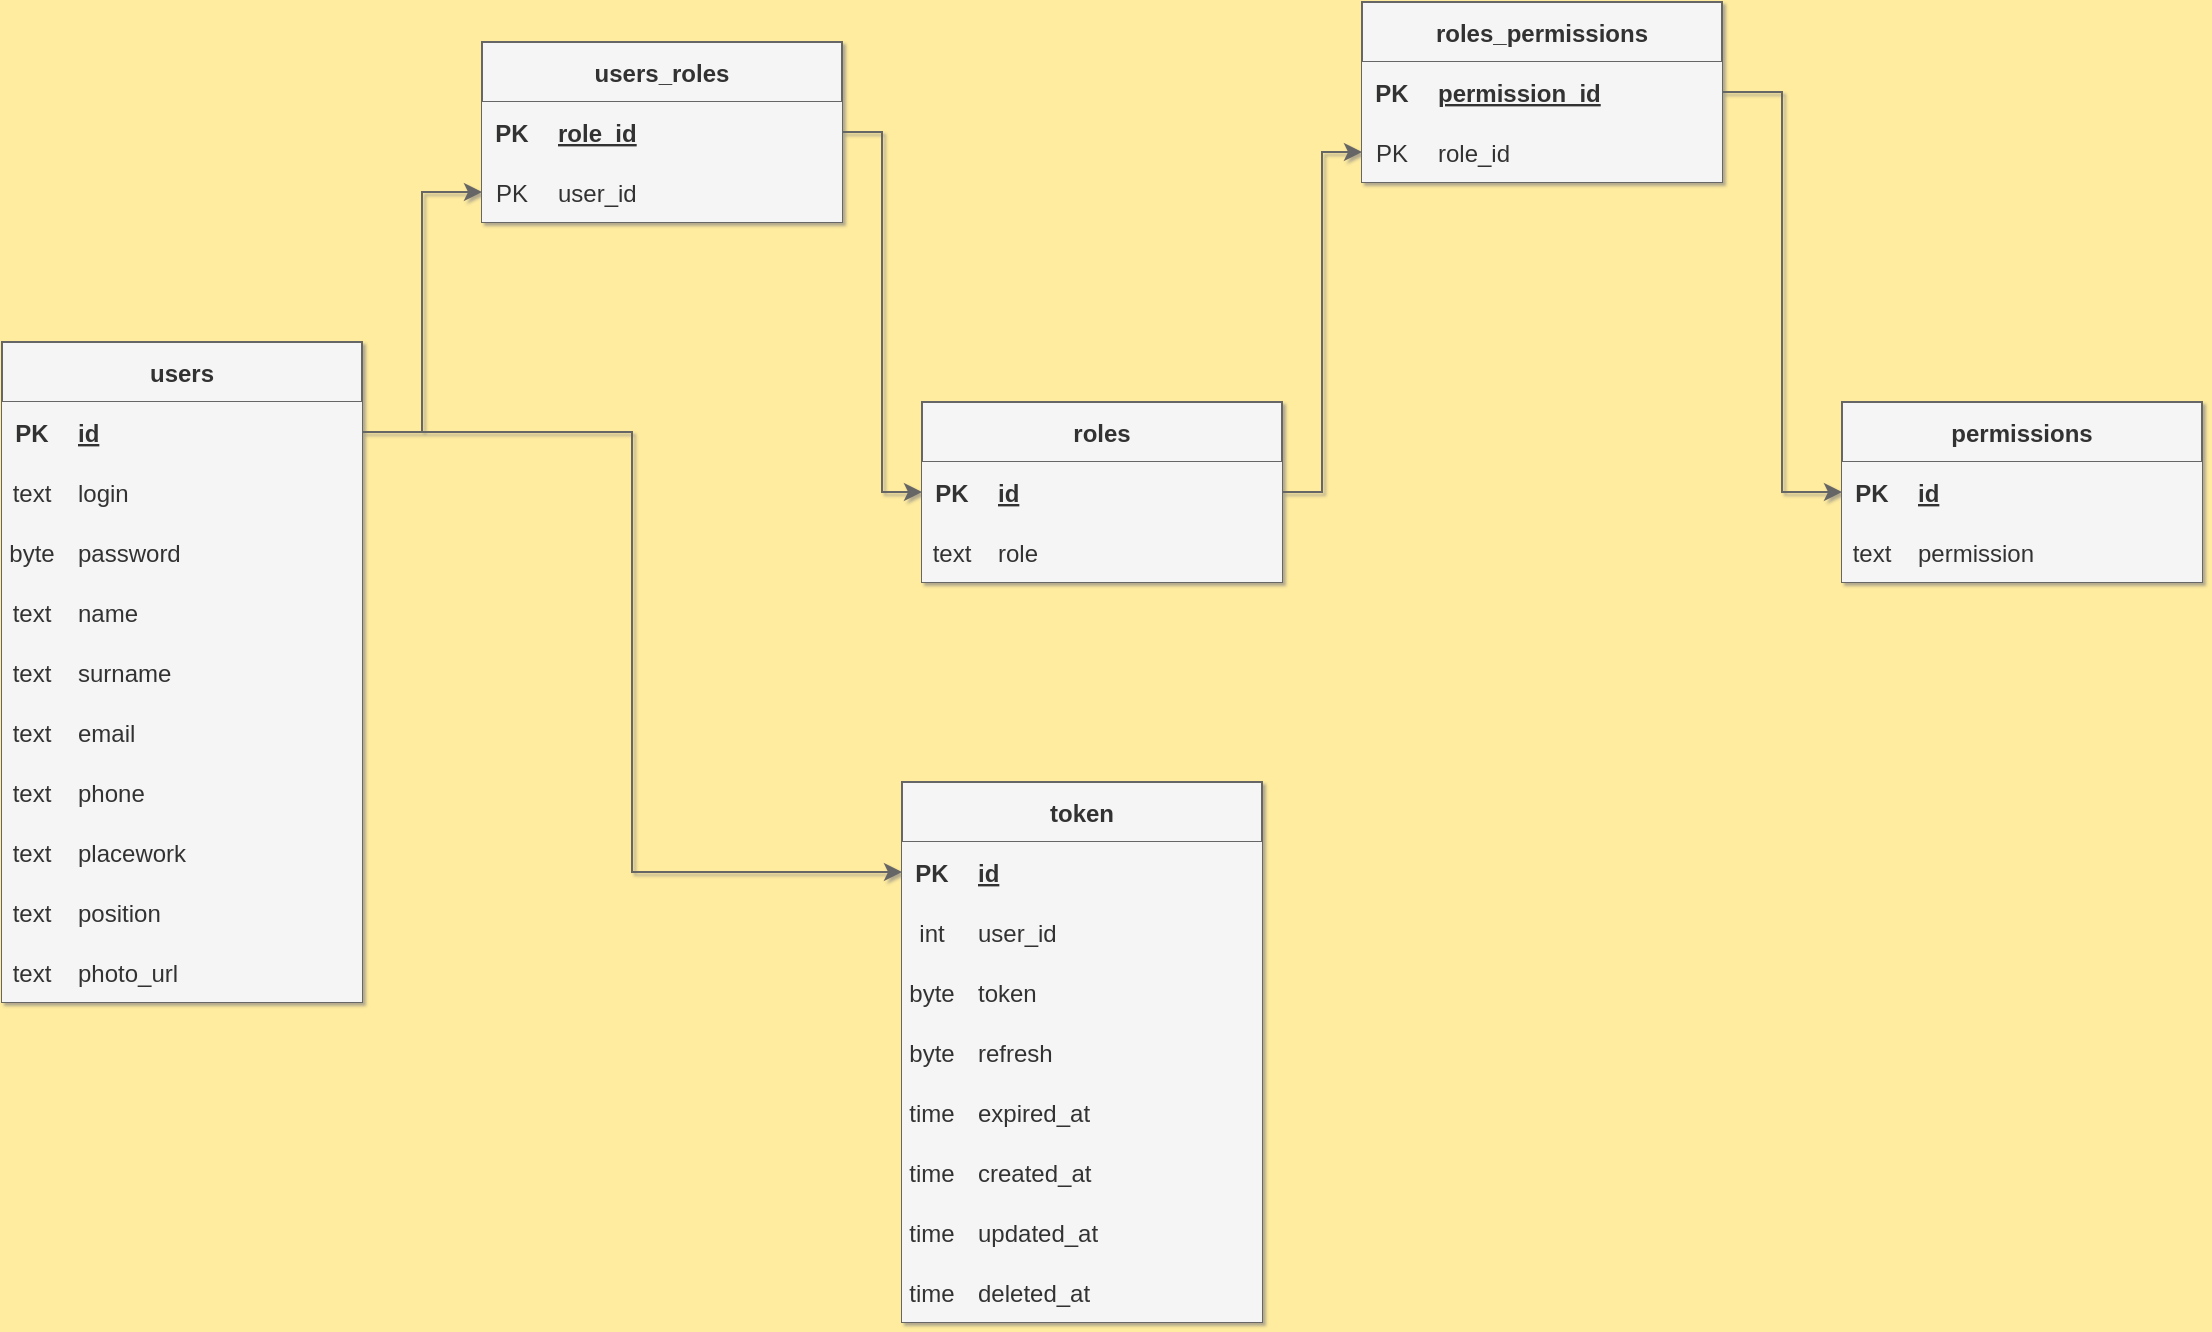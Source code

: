 <mxfile>
    <diagram name="Страница — 1" id="22X7eGrpJwzs_MwstsDW">
        <mxGraphModel dx="711" dy="411" grid="1" gridSize="9" guides="1" tooltips="1" connect="1" arrows="1" fold="1" page="1" pageScale="1" pageWidth="827" pageHeight="1169" background="#FFEC9E" math="0" shadow="1">
            <root>
                <mxCell id="0"/>
                <mxCell id="1" parent="0"/>
                <mxCell id="HGswQ4e0DB3E2tQhXcCx-1" value="users" style="shape=table;startSize=30;container=1;collapsible=1;childLayout=tableLayout;fixedRows=1;rowLines=1;fontStyle=1;align=center;resizeLast=1;swimlaneFillColor=default;strokeWidth=1;perimeterSpacing=1;rounded=0;shadow=0;labelBackgroundColor=none;labelBorderColor=none;fillColor=#f5f5f5;strokeColor=#666666;fontColor=#333333;" parent="1" vertex="1">
                    <mxGeometry x="30" y="220" width="180" height="330" as="geometry"/>
                </mxCell>
                <mxCell id="HGswQ4e0DB3E2tQhXcCx-2" value="" style="shape=tableRow;horizontal=0;startSize=0;swimlaneHead=0;swimlaneBody=0;collapsible=0;dropTarget=0;points=[[0,0.5],[1,0.5]];portConstraint=eastwest;top=0;left=0;right=0;bottom=1;labelBackgroundColor=none;labelBorderColor=none;fillColor=#f5f5f5;strokeColor=#666666;fontColor=#333333;" parent="HGswQ4e0DB3E2tQhXcCx-1" vertex="1">
                    <mxGeometry y="30" width="180" height="30" as="geometry"/>
                </mxCell>
                <mxCell id="HGswQ4e0DB3E2tQhXcCx-3" value="PK" style="shape=partialRectangle;connectable=0;top=0;left=0;bottom=0;right=0;fontStyle=1;overflow=hidden;labelBackgroundColor=none;labelBorderColor=none;fillColor=#f5f5f5;strokeColor=#666666;fontColor=#333333;" parent="HGswQ4e0DB3E2tQhXcCx-2" vertex="1">
                    <mxGeometry width="30" height="30" as="geometry">
                        <mxRectangle width="30" height="30" as="alternateBounds"/>
                    </mxGeometry>
                </mxCell>
                <mxCell id="HGswQ4e0DB3E2tQhXcCx-4" value="id" style="shape=partialRectangle;connectable=0;top=0;left=0;bottom=0;right=0;align=left;spacingLeft=6;fontStyle=5;overflow=hidden;labelBackgroundColor=none;labelBorderColor=none;fillColor=#f5f5f5;strokeColor=#666666;fontColor=#333333;" parent="HGswQ4e0DB3E2tQhXcCx-2" vertex="1">
                    <mxGeometry x="30" width="150" height="30" as="geometry">
                        <mxRectangle width="150" height="30" as="alternateBounds"/>
                    </mxGeometry>
                </mxCell>
                <mxCell id="HGswQ4e0DB3E2tQhXcCx-5" value="" style="shape=tableRow;horizontal=0;startSize=0;swimlaneHead=0;swimlaneBody=0;collapsible=0;dropTarget=0;points=[[0,0.5],[1,0.5]];portConstraint=eastwest;top=0;left=0;right=0;bottom=0;labelBackgroundColor=none;labelBorderColor=none;fillColor=#f5f5f5;strokeColor=#666666;fontColor=#333333;" parent="HGswQ4e0DB3E2tQhXcCx-1" vertex="1">
                    <mxGeometry y="60" width="180" height="30" as="geometry"/>
                </mxCell>
                <mxCell id="HGswQ4e0DB3E2tQhXcCx-6" value="text" style="shape=partialRectangle;connectable=0;top=0;left=0;bottom=0;right=0;editable=1;overflow=hidden;labelBackgroundColor=none;labelBorderColor=none;fillColor=#f5f5f5;strokeColor=#666666;fontColor=#333333;" parent="HGswQ4e0DB3E2tQhXcCx-5" vertex="1">
                    <mxGeometry width="30" height="30" as="geometry">
                        <mxRectangle width="30" height="30" as="alternateBounds"/>
                    </mxGeometry>
                </mxCell>
                <mxCell id="HGswQ4e0DB3E2tQhXcCx-7" value="login" style="shape=partialRectangle;connectable=0;top=0;left=0;bottom=0;right=0;align=left;spacingLeft=6;overflow=hidden;labelBackgroundColor=none;labelBorderColor=none;fillColor=#f5f5f5;strokeColor=#666666;fontColor=#333333;" parent="HGswQ4e0DB3E2tQhXcCx-5" vertex="1">
                    <mxGeometry x="30" width="150" height="30" as="geometry">
                        <mxRectangle width="150" height="30" as="alternateBounds"/>
                    </mxGeometry>
                </mxCell>
                <mxCell id="HGswQ4e0DB3E2tQhXcCx-8" value="" style="shape=tableRow;horizontal=0;startSize=0;swimlaneHead=0;swimlaneBody=0;collapsible=0;dropTarget=0;points=[[0,0.5],[1,0.5]];portConstraint=eastwest;top=0;left=0;right=0;bottom=0;labelBackgroundColor=none;labelBorderColor=none;fillColor=#f5f5f5;strokeColor=#666666;fontColor=#333333;" parent="HGswQ4e0DB3E2tQhXcCx-1" vertex="1">
                    <mxGeometry y="90" width="180" height="30" as="geometry"/>
                </mxCell>
                <mxCell id="HGswQ4e0DB3E2tQhXcCx-9" value="byte" style="shape=partialRectangle;connectable=0;top=0;left=0;bottom=0;right=0;editable=1;overflow=hidden;labelBackgroundColor=none;labelBorderColor=none;fillColor=#f5f5f5;strokeColor=#666666;fontColor=#333333;" parent="HGswQ4e0DB3E2tQhXcCx-8" vertex="1">
                    <mxGeometry width="30" height="30" as="geometry">
                        <mxRectangle width="30" height="30" as="alternateBounds"/>
                    </mxGeometry>
                </mxCell>
                <mxCell id="HGswQ4e0DB3E2tQhXcCx-10" value="password" style="shape=partialRectangle;connectable=0;top=0;left=0;bottom=0;right=0;align=left;spacingLeft=6;overflow=hidden;labelBackgroundColor=none;labelBorderColor=none;fillColor=#f5f5f5;strokeColor=#666666;fontColor=#333333;" parent="HGswQ4e0DB3E2tQhXcCx-8" vertex="1">
                    <mxGeometry x="30" width="150" height="30" as="geometry">
                        <mxRectangle width="150" height="30" as="alternateBounds"/>
                    </mxGeometry>
                </mxCell>
                <mxCell id="HGswQ4e0DB3E2tQhXcCx-11" value="" style="shape=tableRow;horizontal=0;startSize=0;swimlaneHead=0;swimlaneBody=0;collapsible=0;dropTarget=0;points=[[0,0.5],[1,0.5]];portConstraint=eastwest;top=0;left=0;right=0;bottom=0;labelBackgroundColor=none;labelBorderColor=none;fillColor=#f5f5f5;strokeColor=#666666;fontColor=#333333;" parent="HGswQ4e0DB3E2tQhXcCx-1" vertex="1">
                    <mxGeometry y="120" width="180" height="30" as="geometry"/>
                </mxCell>
                <mxCell id="HGswQ4e0DB3E2tQhXcCx-12" value="text" style="shape=partialRectangle;connectable=0;top=0;left=0;bottom=0;right=0;editable=1;overflow=hidden;labelBackgroundColor=none;labelBorderColor=none;fillColor=#f5f5f5;strokeColor=#666666;fontColor=#333333;" parent="HGswQ4e0DB3E2tQhXcCx-11" vertex="1">
                    <mxGeometry width="30" height="30" as="geometry">
                        <mxRectangle width="30" height="30" as="alternateBounds"/>
                    </mxGeometry>
                </mxCell>
                <mxCell id="HGswQ4e0DB3E2tQhXcCx-13" value="name" style="shape=partialRectangle;connectable=0;top=0;left=0;bottom=0;right=0;align=left;spacingLeft=6;overflow=hidden;labelBackgroundColor=none;labelBorderColor=none;fillColor=#f5f5f5;strokeColor=#666666;fontColor=#333333;" parent="HGswQ4e0DB3E2tQhXcCx-11" vertex="1">
                    <mxGeometry x="30" width="150" height="30" as="geometry">
                        <mxRectangle width="150" height="30" as="alternateBounds"/>
                    </mxGeometry>
                </mxCell>
                <mxCell id="HGswQ4e0DB3E2tQhXcCx-14" value="" style="shape=tableRow;horizontal=0;startSize=0;swimlaneHead=0;swimlaneBody=0;collapsible=0;dropTarget=0;points=[[0,0.5],[1,0.5]];portConstraint=eastwest;top=0;left=0;right=0;bottom=0;labelBackgroundColor=none;labelBorderColor=none;fillColor=#f5f5f5;strokeColor=#666666;fontColor=#333333;" parent="HGswQ4e0DB3E2tQhXcCx-1" vertex="1">
                    <mxGeometry y="150" width="180" height="30" as="geometry"/>
                </mxCell>
                <mxCell id="HGswQ4e0DB3E2tQhXcCx-15" value="text" style="shape=partialRectangle;connectable=0;top=0;left=0;bottom=0;right=0;editable=1;overflow=hidden;labelBackgroundColor=none;labelBorderColor=none;fillColor=#f5f5f5;strokeColor=#666666;fontColor=#333333;" parent="HGswQ4e0DB3E2tQhXcCx-14" vertex="1">
                    <mxGeometry width="30" height="30" as="geometry">
                        <mxRectangle width="30" height="30" as="alternateBounds"/>
                    </mxGeometry>
                </mxCell>
                <mxCell id="HGswQ4e0DB3E2tQhXcCx-16" value="surname" style="shape=partialRectangle;connectable=0;top=0;left=0;bottom=0;right=0;align=left;spacingLeft=6;overflow=hidden;labelBackgroundColor=none;labelBorderColor=none;fillColor=#f5f5f5;strokeColor=#666666;fontColor=#333333;" parent="HGswQ4e0DB3E2tQhXcCx-14" vertex="1">
                    <mxGeometry x="30" width="150" height="30" as="geometry">
                        <mxRectangle width="150" height="30" as="alternateBounds"/>
                    </mxGeometry>
                </mxCell>
                <mxCell id="HGswQ4e0DB3E2tQhXcCx-17" value="" style="shape=tableRow;horizontal=0;startSize=0;swimlaneHead=0;swimlaneBody=0;collapsible=0;dropTarget=0;points=[[0,0.5],[1,0.5]];portConstraint=eastwest;top=0;left=0;right=0;bottom=0;labelBackgroundColor=none;labelBorderColor=none;fillColor=#f5f5f5;strokeColor=#666666;fontColor=#333333;" parent="HGswQ4e0DB3E2tQhXcCx-1" vertex="1">
                    <mxGeometry y="180" width="180" height="30" as="geometry"/>
                </mxCell>
                <mxCell id="HGswQ4e0DB3E2tQhXcCx-18" value="text" style="shape=partialRectangle;connectable=0;top=0;left=0;bottom=0;right=0;editable=1;overflow=hidden;labelBackgroundColor=none;labelBorderColor=none;fillColor=#f5f5f5;strokeColor=#666666;fontColor=#333333;" parent="HGswQ4e0DB3E2tQhXcCx-17" vertex="1">
                    <mxGeometry width="30" height="30" as="geometry">
                        <mxRectangle width="30" height="30" as="alternateBounds"/>
                    </mxGeometry>
                </mxCell>
                <mxCell id="HGswQ4e0DB3E2tQhXcCx-19" value="email" style="shape=partialRectangle;connectable=0;top=0;left=0;bottom=0;right=0;align=left;spacingLeft=6;overflow=hidden;labelBackgroundColor=none;labelBorderColor=none;fillColor=#f5f5f5;strokeColor=#666666;fontColor=#333333;" parent="HGswQ4e0DB3E2tQhXcCx-17" vertex="1">
                    <mxGeometry x="30" width="150" height="30" as="geometry">
                        <mxRectangle width="150" height="30" as="alternateBounds"/>
                    </mxGeometry>
                </mxCell>
                <mxCell id="HGswQ4e0DB3E2tQhXcCx-20" value="" style="shape=tableRow;horizontal=0;startSize=0;swimlaneHead=0;swimlaneBody=0;collapsible=0;dropTarget=0;points=[[0,0.5],[1,0.5]];portConstraint=eastwest;top=0;left=0;right=0;bottom=0;labelBackgroundColor=none;labelBorderColor=none;fillColor=#f5f5f5;strokeColor=#666666;fontColor=#333333;" parent="HGswQ4e0DB3E2tQhXcCx-1" vertex="1">
                    <mxGeometry y="210" width="180" height="30" as="geometry"/>
                </mxCell>
                <mxCell id="HGswQ4e0DB3E2tQhXcCx-21" value="text" style="shape=partialRectangle;connectable=0;top=0;left=0;bottom=0;right=0;editable=1;overflow=hidden;labelBackgroundColor=none;labelBorderColor=none;fillColor=#f5f5f5;strokeColor=#666666;fontColor=#333333;" parent="HGswQ4e0DB3E2tQhXcCx-20" vertex="1">
                    <mxGeometry width="30" height="30" as="geometry">
                        <mxRectangle width="30" height="30" as="alternateBounds"/>
                    </mxGeometry>
                </mxCell>
                <mxCell id="HGswQ4e0DB3E2tQhXcCx-22" value="phone" style="shape=partialRectangle;connectable=0;top=0;left=0;bottom=0;right=0;align=left;spacingLeft=6;overflow=hidden;labelBackgroundColor=none;labelBorderColor=none;fillColor=#f5f5f5;strokeColor=#666666;fontColor=#333333;" parent="HGswQ4e0DB3E2tQhXcCx-20" vertex="1">
                    <mxGeometry x="30" width="150" height="30" as="geometry">
                        <mxRectangle width="150" height="30" as="alternateBounds"/>
                    </mxGeometry>
                </mxCell>
                <mxCell id="HGswQ4e0DB3E2tQhXcCx-23" value="" style="shape=tableRow;horizontal=0;startSize=0;swimlaneHead=0;swimlaneBody=0;collapsible=0;dropTarget=0;points=[[0,0.5],[1,0.5]];portConstraint=eastwest;top=0;left=0;right=0;bottom=0;labelBackgroundColor=none;labelBorderColor=none;fillColor=#f5f5f5;strokeColor=#666666;fontColor=#333333;" parent="HGswQ4e0DB3E2tQhXcCx-1" vertex="1">
                    <mxGeometry y="240" width="180" height="30" as="geometry"/>
                </mxCell>
                <mxCell id="HGswQ4e0DB3E2tQhXcCx-24" value="text" style="shape=partialRectangle;connectable=0;top=0;left=0;bottom=0;right=0;editable=1;overflow=hidden;labelBackgroundColor=none;labelBorderColor=none;fillColor=#f5f5f5;strokeColor=#666666;fontColor=#333333;" parent="HGswQ4e0DB3E2tQhXcCx-23" vertex="1">
                    <mxGeometry width="30" height="30" as="geometry">
                        <mxRectangle width="30" height="30" as="alternateBounds"/>
                    </mxGeometry>
                </mxCell>
                <mxCell id="HGswQ4e0DB3E2tQhXcCx-25" value="placework" style="shape=partialRectangle;connectable=0;top=0;left=0;bottom=0;right=0;align=left;spacingLeft=6;overflow=hidden;labelBackgroundColor=none;labelBorderColor=none;fillColor=#f5f5f5;strokeColor=#666666;fontColor=#333333;" parent="HGswQ4e0DB3E2tQhXcCx-23" vertex="1">
                    <mxGeometry x="30" width="150" height="30" as="geometry">
                        <mxRectangle width="150" height="30" as="alternateBounds"/>
                    </mxGeometry>
                </mxCell>
                <mxCell id="HGswQ4e0DB3E2tQhXcCx-26" value="" style="shape=tableRow;horizontal=0;startSize=0;swimlaneHead=0;swimlaneBody=0;collapsible=0;dropTarget=0;points=[[0,0.5],[1,0.5]];portConstraint=eastwest;top=0;left=0;right=0;bottom=0;labelBackgroundColor=none;labelBorderColor=none;fillColor=#f5f5f5;strokeColor=#666666;fontColor=#333333;" parent="HGswQ4e0DB3E2tQhXcCx-1" vertex="1">
                    <mxGeometry y="270" width="180" height="30" as="geometry"/>
                </mxCell>
                <mxCell id="HGswQ4e0DB3E2tQhXcCx-27" value="text" style="shape=partialRectangle;connectable=0;top=0;left=0;bottom=0;right=0;editable=1;overflow=hidden;labelBackgroundColor=none;labelBorderColor=none;fillColor=#f5f5f5;strokeColor=#666666;fontColor=#333333;" parent="HGswQ4e0DB3E2tQhXcCx-26" vertex="1">
                    <mxGeometry width="30" height="30" as="geometry">
                        <mxRectangle width="30" height="30" as="alternateBounds"/>
                    </mxGeometry>
                </mxCell>
                <mxCell id="HGswQ4e0DB3E2tQhXcCx-28" value="position" style="shape=partialRectangle;connectable=0;top=0;left=0;bottom=0;right=0;align=left;spacingLeft=6;overflow=hidden;labelBackgroundColor=none;labelBorderColor=none;fillColor=#f5f5f5;strokeColor=#666666;fontColor=#333333;" parent="HGswQ4e0DB3E2tQhXcCx-26" vertex="1">
                    <mxGeometry x="30" width="150" height="30" as="geometry">
                        <mxRectangle width="150" height="30" as="alternateBounds"/>
                    </mxGeometry>
                </mxCell>
                <mxCell id="2" value="" style="shape=tableRow;horizontal=0;startSize=0;swimlaneHead=0;swimlaneBody=0;collapsible=0;dropTarget=0;points=[[0,0.5],[1,0.5]];portConstraint=eastwest;top=0;left=0;right=0;bottom=0;labelBackgroundColor=none;labelBorderColor=none;fillColor=#f5f5f5;strokeColor=#666666;fontColor=#333333;" parent="HGswQ4e0DB3E2tQhXcCx-1" vertex="1">
                    <mxGeometry y="300" width="180" height="30" as="geometry"/>
                </mxCell>
                <mxCell id="3" value="text" style="shape=partialRectangle;connectable=0;top=0;left=0;bottom=0;right=0;editable=1;overflow=hidden;labelBackgroundColor=none;labelBorderColor=none;fillColor=#f5f5f5;strokeColor=#666666;fontColor=#333333;" parent="2" vertex="1">
                    <mxGeometry width="30" height="30" as="geometry">
                        <mxRectangle width="30" height="30" as="alternateBounds"/>
                    </mxGeometry>
                </mxCell>
                <mxCell id="4" value="photo_url" style="shape=partialRectangle;connectable=0;top=0;left=0;bottom=0;right=0;align=left;spacingLeft=6;overflow=hidden;labelBackgroundColor=none;labelBorderColor=none;fillColor=#f5f5f5;strokeColor=#666666;fontColor=#333333;" parent="2" vertex="1">
                    <mxGeometry x="30" width="150" height="30" as="geometry">
                        <mxRectangle width="150" height="30" as="alternateBounds"/>
                    </mxGeometry>
                </mxCell>
                <mxCell id="HGswQ4e0DB3E2tQhXcCx-29" value="users_roles" style="shape=table;startSize=30;container=1;collapsible=1;childLayout=tableLayout;fixedRows=1;rowLines=1;fontStyle=1;align=center;resizeLast=1;swimlaneFillColor=default;strokeWidth=1;perimeterSpacing=1;rounded=0;shadow=0;labelBackgroundColor=none;labelBorderColor=none;fillColor=#f5f5f5;strokeColor=#666666;fontColor=#333333;" parent="1" vertex="1">
                    <mxGeometry x="270" y="70" width="180" height="90" as="geometry"/>
                </mxCell>
                <mxCell id="HGswQ4e0DB3E2tQhXcCx-30" value="" style="shape=tableRow;horizontal=0;startSize=0;swimlaneHead=0;swimlaneBody=0;collapsible=0;dropTarget=0;points=[[0,0.5],[1,0.5]];portConstraint=eastwest;top=0;left=0;right=0;bottom=1;labelBackgroundColor=none;labelBorderColor=none;fillColor=#f5f5f5;strokeColor=#666666;fontColor=#333333;" parent="HGswQ4e0DB3E2tQhXcCx-29" vertex="1">
                    <mxGeometry y="30" width="180" height="30" as="geometry"/>
                </mxCell>
                <mxCell id="HGswQ4e0DB3E2tQhXcCx-31" value="PK" style="shape=partialRectangle;connectable=0;top=0;left=0;bottom=0;right=0;fontStyle=1;overflow=hidden;labelBackgroundColor=none;labelBorderColor=none;fillColor=#f5f5f5;strokeColor=#666666;fontColor=#333333;" parent="HGswQ4e0DB3E2tQhXcCx-30" vertex="1">
                    <mxGeometry width="30" height="30" as="geometry">
                        <mxRectangle width="30" height="30" as="alternateBounds"/>
                    </mxGeometry>
                </mxCell>
                <mxCell id="HGswQ4e0DB3E2tQhXcCx-32" value="role_id" style="shape=partialRectangle;connectable=0;top=0;left=0;bottom=0;right=0;align=left;spacingLeft=6;fontStyle=5;overflow=hidden;labelBackgroundColor=none;labelBorderColor=none;fillColor=#f5f5f5;strokeColor=#666666;fontColor=#333333;" parent="HGswQ4e0DB3E2tQhXcCx-30" vertex="1">
                    <mxGeometry x="30" width="150" height="30" as="geometry">
                        <mxRectangle width="150" height="30" as="alternateBounds"/>
                    </mxGeometry>
                </mxCell>
                <mxCell id="HGswQ4e0DB3E2tQhXcCx-33" value="" style="shape=tableRow;horizontal=0;startSize=0;swimlaneHead=0;swimlaneBody=0;collapsible=0;dropTarget=0;points=[[0,0.5],[1,0.5]];portConstraint=eastwest;top=0;left=0;right=0;bottom=0;labelBackgroundColor=none;labelBorderColor=none;fillColor=#f5f5f5;strokeColor=#666666;fontColor=#333333;" parent="HGswQ4e0DB3E2tQhXcCx-29" vertex="1">
                    <mxGeometry y="60" width="180" height="30" as="geometry"/>
                </mxCell>
                <mxCell id="HGswQ4e0DB3E2tQhXcCx-34" value="PK&#9;" style="shape=partialRectangle;connectable=0;top=0;left=0;bottom=0;right=0;editable=1;overflow=hidden;labelBackgroundColor=none;labelBorderColor=none;fillColor=#f5f5f5;strokeColor=#666666;fontColor=#333333;" parent="HGswQ4e0DB3E2tQhXcCx-33" vertex="1">
                    <mxGeometry width="30" height="30" as="geometry">
                        <mxRectangle width="30" height="30" as="alternateBounds"/>
                    </mxGeometry>
                </mxCell>
                <mxCell id="HGswQ4e0DB3E2tQhXcCx-35" value="user_id" style="shape=partialRectangle;connectable=0;top=0;left=0;bottom=0;right=0;align=left;spacingLeft=6;overflow=hidden;labelBackgroundColor=none;labelBorderColor=none;fillColor=#f5f5f5;strokeColor=#666666;fontColor=#333333;" parent="HGswQ4e0DB3E2tQhXcCx-33" vertex="1">
                    <mxGeometry x="30" width="150" height="30" as="geometry">
                        <mxRectangle width="150" height="30" as="alternateBounds"/>
                    </mxGeometry>
                </mxCell>
                <mxCell id="HGswQ4e0DB3E2tQhXcCx-36" value="roles" style="shape=table;startSize=30;container=1;collapsible=1;childLayout=tableLayout;fixedRows=1;rowLines=1;fontStyle=1;align=center;resizeLast=1;swimlaneFillColor=default;strokeWidth=1;perimeterSpacing=1;rounded=0;shadow=0;labelBackgroundColor=none;labelBorderColor=none;fillColor=#f5f5f5;strokeColor=#666666;fontColor=#333333;" parent="1" vertex="1">
                    <mxGeometry x="490" y="250" width="180" height="90" as="geometry"/>
                </mxCell>
                <mxCell id="HGswQ4e0DB3E2tQhXcCx-37" value="" style="shape=tableRow;horizontal=0;startSize=0;swimlaneHead=0;swimlaneBody=0;collapsible=0;dropTarget=0;points=[[0,0.5],[1,0.5]];portConstraint=eastwest;top=0;left=0;right=0;bottom=1;labelBackgroundColor=none;labelBorderColor=none;fillColor=#f5f5f5;strokeColor=#666666;fontColor=#333333;" parent="HGswQ4e0DB3E2tQhXcCx-36" vertex="1">
                    <mxGeometry y="30" width="180" height="30" as="geometry"/>
                </mxCell>
                <mxCell id="HGswQ4e0DB3E2tQhXcCx-38" value="PK" style="shape=partialRectangle;connectable=0;top=0;left=0;bottom=0;right=0;fontStyle=1;overflow=hidden;labelBackgroundColor=none;labelBorderColor=none;fillColor=#f5f5f5;strokeColor=#666666;fontColor=#333333;" parent="HGswQ4e0DB3E2tQhXcCx-37" vertex="1">
                    <mxGeometry width="30" height="30" as="geometry">
                        <mxRectangle width="30" height="30" as="alternateBounds"/>
                    </mxGeometry>
                </mxCell>
                <mxCell id="HGswQ4e0DB3E2tQhXcCx-39" value="id" style="shape=partialRectangle;connectable=0;top=0;left=0;bottom=0;right=0;align=left;spacingLeft=6;fontStyle=5;overflow=hidden;labelBackgroundColor=none;labelBorderColor=none;fillColor=#f5f5f5;strokeColor=#666666;fontColor=#333333;" parent="HGswQ4e0DB3E2tQhXcCx-37" vertex="1">
                    <mxGeometry x="30" width="150" height="30" as="geometry">
                        <mxRectangle width="150" height="30" as="alternateBounds"/>
                    </mxGeometry>
                </mxCell>
                <mxCell id="HGswQ4e0DB3E2tQhXcCx-40" value="" style="shape=tableRow;horizontal=0;startSize=0;swimlaneHead=0;swimlaneBody=0;collapsible=0;dropTarget=0;points=[[0,0.5],[1,0.5]];portConstraint=eastwest;top=0;left=0;right=0;bottom=0;labelBackgroundColor=none;labelBorderColor=none;fillColor=#f5f5f5;strokeColor=#666666;fontColor=#333333;" parent="HGswQ4e0DB3E2tQhXcCx-36" vertex="1">
                    <mxGeometry y="60" width="180" height="30" as="geometry"/>
                </mxCell>
                <mxCell id="HGswQ4e0DB3E2tQhXcCx-41" value="text" style="shape=partialRectangle;connectable=0;top=0;left=0;bottom=0;right=0;editable=1;overflow=hidden;labelBackgroundColor=none;labelBorderColor=none;fillColor=#f5f5f5;strokeColor=#666666;fontColor=#333333;" parent="HGswQ4e0DB3E2tQhXcCx-40" vertex="1">
                    <mxGeometry width="30" height="30" as="geometry">
                        <mxRectangle width="30" height="30" as="alternateBounds"/>
                    </mxGeometry>
                </mxCell>
                <mxCell id="HGswQ4e0DB3E2tQhXcCx-42" value="role" style="shape=partialRectangle;connectable=0;top=0;left=0;bottom=0;right=0;align=left;spacingLeft=6;overflow=hidden;labelBackgroundColor=none;labelBorderColor=none;fillColor=#f5f5f5;strokeColor=#666666;fontColor=#333333;" parent="HGswQ4e0DB3E2tQhXcCx-40" vertex="1">
                    <mxGeometry x="30" width="150" height="30" as="geometry">
                        <mxRectangle width="150" height="30" as="alternateBounds"/>
                    </mxGeometry>
                </mxCell>
                <mxCell id="HGswQ4e0DB3E2tQhXcCx-43" value="roles_permissions" style="shape=table;startSize=30;container=1;collapsible=1;childLayout=tableLayout;fixedRows=1;rowLines=1;fontStyle=1;align=center;resizeLast=1;swimlaneFillColor=default;strokeWidth=1;perimeterSpacing=1;rounded=0;shadow=0;labelBackgroundColor=none;labelBorderColor=none;fillColor=#f5f5f5;strokeColor=#666666;fontColor=#333333;" parent="1" vertex="1">
                    <mxGeometry x="710" y="50" width="180" height="90" as="geometry"/>
                </mxCell>
                <mxCell id="HGswQ4e0DB3E2tQhXcCx-44" value="" style="shape=tableRow;horizontal=0;startSize=0;swimlaneHead=0;swimlaneBody=0;collapsible=0;dropTarget=0;points=[[0,0.5],[1,0.5]];portConstraint=eastwest;top=0;left=0;right=0;bottom=1;labelBackgroundColor=none;labelBorderColor=none;fillColor=#f5f5f5;strokeColor=#666666;fontColor=#333333;" parent="HGswQ4e0DB3E2tQhXcCx-43" vertex="1">
                    <mxGeometry y="30" width="180" height="30" as="geometry"/>
                </mxCell>
                <mxCell id="HGswQ4e0DB3E2tQhXcCx-45" value="PK" style="shape=partialRectangle;connectable=0;top=0;left=0;bottom=0;right=0;fontStyle=1;overflow=hidden;labelBackgroundColor=none;labelBorderColor=none;fillColor=#f5f5f5;strokeColor=#666666;fontColor=#333333;" parent="HGswQ4e0DB3E2tQhXcCx-44" vertex="1">
                    <mxGeometry width="30" height="30" as="geometry">
                        <mxRectangle width="30" height="30" as="alternateBounds"/>
                    </mxGeometry>
                </mxCell>
                <mxCell id="HGswQ4e0DB3E2tQhXcCx-46" value="permission_id" style="shape=partialRectangle;connectable=0;top=0;left=0;bottom=0;right=0;align=left;spacingLeft=6;fontStyle=5;overflow=hidden;labelBackgroundColor=none;labelBorderColor=none;fillColor=#f5f5f5;strokeColor=#666666;fontColor=#333333;" parent="HGswQ4e0DB3E2tQhXcCx-44" vertex="1">
                    <mxGeometry x="30" width="150" height="30" as="geometry">
                        <mxRectangle width="150" height="30" as="alternateBounds"/>
                    </mxGeometry>
                </mxCell>
                <mxCell id="HGswQ4e0DB3E2tQhXcCx-47" value="" style="shape=tableRow;horizontal=0;startSize=0;swimlaneHead=0;swimlaneBody=0;collapsible=0;dropTarget=0;points=[[0,0.5],[1,0.5]];portConstraint=eastwest;top=0;left=0;right=0;bottom=0;labelBackgroundColor=none;labelBorderColor=none;fillColor=#f5f5f5;strokeColor=#666666;fontColor=#333333;" parent="HGswQ4e0DB3E2tQhXcCx-43" vertex="1">
                    <mxGeometry y="60" width="180" height="30" as="geometry"/>
                </mxCell>
                <mxCell id="HGswQ4e0DB3E2tQhXcCx-48" value="PK" style="shape=partialRectangle;connectable=0;top=0;left=0;bottom=0;right=0;editable=1;overflow=hidden;labelBackgroundColor=none;labelBorderColor=none;fillColor=#f5f5f5;strokeColor=#666666;fontColor=#333333;" parent="HGswQ4e0DB3E2tQhXcCx-47" vertex="1">
                    <mxGeometry width="30" height="30" as="geometry">
                        <mxRectangle width="30" height="30" as="alternateBounds"/>
                    </mxGeometry>
                </mxCell>
                <mxCell id="HGswQ4e0DB3E2tQhXcCx-49" value="role_id" style="shape=partialRectangle;connectable=0;top=0;left=0;bottom=0;right=0;align=left;spacingLeft=6;overflow=hidden;labelBackgroundColor=none;labelBorderColor=none;fillColor=#f5f5f5;strokeColor=#666666;fontColor=#333333;" parent="HGswQ4e0DB3E2tQhXcCx-47" vertex="1">
                    <mxGeometry x="30" width="150" height="30" as="geometry">
                        <mxRectangle width="150" height="30" as="alternateBounds"/>
                    </mxGeometry>
                </mxCell>
                <mxCell id="HGswQ4e0DB3E2tQhXcCx-50" value="permissions" style="shape=table;startSize=30;container=1;collapsible=1;childLayout=tableLayout;fixedRows=1;rowLines=1;fontStyle=1;align=center;resizeLast=1;swimlaneFillColor=default;strokeWidth=1;perimeterSpacing=1;rounded=0;shadow=0;labelBackgroundColor=none;labelBorderColor=none;fillColor=#f5f5f5;strokeColor=#666666;fontColor=#333333;" parent="1" vertex="1">
                    <mxGeometry x="950" y="250" width="180" height="90" as="geometry"/>
                </mxCell>
                <mxCell id="HGswQ4e0DB3E2tQhXcCx-51" value="" style="shape=tableRow;horizontal=0;startSize=0;swimlaneHead=0;swimlaneBody=0;collapsible=0;dropTarget=0;points=[[0,0.5],[1,0.5]];portConstraint=eastwest;top=0;left=0;right=0;bottom=1;labelBackgroundColor=none;labelBorderColor=none;fillColor=#f5f5f5;strokeColor=#666666;fontColor=#333333;" parent="HGswQ4e0DB3E2tQhXcCx-50" vertex="1">
                    <mxGeometry y="30" width="180" height="30" as="geometry"/>
                </mxCell>
                <mxCell id="HGswQ4e0DB3E2tQhXcCx-52" value="PK" style="shape=partialRectangle;connectable=0;top=0;left=0;bottom=0;right=0;fontStyle=1;overflow=hidden;labelBackgroundColor=none;labelBorderColor=none;fillColor=#f5f5f5;strokeColor=#666666;fontColor=#333333;" parent="HGswQ4e0DB3E2tQhXcCx-51" vertex="1">
                    <mxGeometry width="30" height="30" as="geometry">
                        <mxRectangle width="30" height="30" as="alternateBounds"/>
                    </mxGeometry>
                </mxCell>
                <mxCell id="HGswQ4e0DB3E2tQhXcCx-53" value="id" style="shape=partialRectangle;connectable=0;top=0;left=0;bottom=0;right=0;align=left;spacingLeft=6;fontStyle=5;overflow=hidden;labelBackgroundColor=none;labelBorderColor=none;fillColor=#f5f5f5;strokeColor=#666666;fontColor=#333333;" parent="HGswQ4e0DB3E2tQhXcCx-51" vertex="1">
                    <mxGeometry x="30" width="150" height="30" as="geometry">
                        <mxRectangle width="150" height="30" as="alternateBounds"/>
                    </mxGeometry>
                </mxCell>
                <mxCell id="HGswQ4e0DB3E2tQhXcCx-54" value="" style="shape=tableRow;horizontal=0;startSize=0;swimlaneHead=0;swimlaneBody=0;collapsible=0;dropTarget=0;points=[[0,0.5],[1,0.5]];portConstraint=eastwest;top=0;left=0;right=0;bottom=0;labelBackgroundColor=none;labelBorderColor=none;fillColor=#f5f5f5;strokeColor=#666666;fontColor=#333333;" parent="HGswQ4e0DB3E2tQhXcCx-50" vertex="1">
                    <mxGeometry y="60" width="180" height="30" as="geometry"/>
                </mxCell>
                <mxCell id="HGswQ4e0DB3E2tQhXcCx-55" value="text" style="shape=partialRectangle;connectable=0;top=0;left=0;bottom=0;right=0;editable=1;overflow=hidden;labelBackgroundColor=none;labelBorderColor=none;fillColor=#f5f5f5;strokeColor=#666666;fontColor=#333333;" parent="HGswQ4e0DB3E2tQhXcCx-54" vertex="1">
                    <mxGeometry width="30" height="30" as="geometry">
                        <mxRectangle width="30" height="30" as="alternateBounds"/>
                    </mxGeometry>
                </mxCell>
                <mxCell id="HGswQ4e0DB3E2tQhXcCx-56" value="permission" style="shape=partialRectangle;connectable=0;top=0;left=0;bottom=0;right=0;align=left;spacingLeft=6;overflow=hidden;labelBackgroundColor=none;labelBorderColor=none;fillColor=#f5f5f5;strokeColor=#666666;fontColor=#333333;" parent="HGswQ4e0DB3E2tQhXcCx-54" vertex="1">
                    <mxGeometry x="30" width="150" height="30" as="geometry">
                        <mxRectangle width="150" height="30" as="alternateBounds"/>
                    </mxGeometry>
                </mxCell>
                <mxCell id="HGswQ4e0DB3E2tQhXcCx-57" value="token" style="shape=table;startSize=30;container=1;collapsible=1;childLayout=tableLayout;fixedRows=1;rowLines=1;fontStyle=1;align=center;resizeLast=1;swimlaneFillColor=default;strokeWidth=1;perimeterSpacing=1;rounded=0;shadow=0;labelBackgroundColor=none;labelBorderColor=none;fillColor=#f5f5f5;strokeColor=#666666;fontColor=#333333;" parent="1" vertex="1">
                    <mxGeometry x="480" y="440" width="180" height="270" as="geometry"/>
                </mxCell>
                <mxCell id="HGswQ4e0DB3E2tQhXcCx-58" value="" style="shape=tableRow;horizontal=0;startSize=0;swimlaneHead=0;swimlaneBody=0;collapsible=0;dropTarget=0;points=[[0,0.5],[1,0.5]];portConstraint=eastwest;top=0;left=0;right=0;bottom=1;labelBackgroundColor=none;labelBorderColor=none;fillColor=#f5f5f5;strokeColor=#666666;fontColor=#333333;" parent="HGswQ4e0DB3E2tQhXcCx-57" vertex="1">
                    <mxGeometry y="30" width="180" height="30" as="geometry"/>
                </mxCell>
                <mxCell id="HGswQ4e0DB3E2tQhXcCx-59" value="PK" style="shape=partialRectangle;connectable=0;top=0;left=0;bottom=0;right=0;fontStyle=1;overflow=hidden;labelBackgroundColor=none;labelBorderColor=none;fillColor=#f5f5f5;strokeColor=#666666;fontColor=#333333;" parent="HGswQ4e0DB3E2tQhXcCx-58" vertex="1">
                    <mxGeometry width="30" height="30" as="geometry">
                        <mxRectangle width="30" height="30" as="alternateBounds"/>
                    </mxGeometry>
                </mxCell>
                <mxCell id="HGswQ4e0DB3E2tQhXcCx-60" value="id" style="shape=partialRectangle;connectable=0;top=0;left=0;bottom=0;right=0;align=left;spacingLeft=6;fontStyle=5;overflow=hidden;labelBackgroundColor=none;labelBorderColor=none;fillColor=#f5f5f5;strokeColor=#666666;fontColor=#333333;" parent="HGswQ4e0DB3E2tQhXcCx-58" vertex="1">
                    <mxGeometry x="30" width="150" height="30" as="geometry">
                        <mxRectangle width="150" height="30" as="alternateBounds"/>
                    </mxGeometry>
                </mxCell>
                <mxCell id="HGswQ4e0DB3E2tQhXcCx-61" value="" style="shape=tableRow;horizontal=0;startSize=0;swimlaneHead=0;swimlaneBody=0;collapsible=0;dropTarget=0;points=[[0,0.5],[1,0.5]];portConstraint=eastwest;top=0;left=0;right=0;bottom=0;labelBackgroundColor=none;labelBorderColor=none;fillColor=#f5f5f5;strokeColor=#666666;fontColor=#333333;" parent="HGswQ4e0DB3E2tQhXcCx-57" vertex="1">
                    <mxGeometry y="60" width="180" height="30" as="geometry"/>
                </mxCell>
                <mxCell id="HGswQ4e0DB3E2tQhXcCx-62" value="int" style="shape=partialRectangle;connectable=0;top=0;left=0;bottom=0;right=0;editable=1;overflow=hidden;labelBackgroundColor=none;labelBorderColor=none;fillColor=#f5f5f5;strokeColor=#666666;fontColor=#333333;" parent="HGswQ4e0DB3E2tQhXcCx-61" vertex="1">
                    <mxGeometry width="30" height="30" as="geometry">
                        <mxRectangle width="30" height="30" as="alternateBounds"/>
                    </mxGeometry>
                </mxCell>
                <mxCell id="HGswQ4e0DB3E2tQhXcCx-63" value="user_id" style="shape=partialRectangle;connectable=0;top=0;left=0;bottom=0;right=0;align=left;spacingLeft=6;overflow=hidden;labelBackgroundColor=none;labelBorderColor=none;fillColor=#f5f5f5;strokeColor=#666666;fontColor=#333333;" parent="HGswQ4e0DB3E2tQhXcCx-61" vertex="1">
                    <mxGeometry x="30" width="150" height="30" as="geometry">
                        <mxRectangle width="150" height="30" as="alternateBounds"/>
                    </mxGeometry>
                </mxCell>
                <mxCell id="HGswQ4e0DB3E2tQhXcCx-64" value="" style="shape=tableRow;horizontal=0;startSize=0;swimlaneHead=0;swimlaneBody=0;collapsible=0;dropTarget=0;points=[[0,0.5],[1,0.5]];portConstraint=eastwest;top=0;left=0;right=0;bottom=0;labelBackgroundColor=none;labelBorderColor=none;fillColor=#f5f5f5;strokeColor=#666666;fontColor=#333333;" parent="HGswQ4e0DB3E2tQhXcCx-57" vertex="1">
                    <mxGeometry y="90" width="180" height="30" as="geometry"/>
                </mxCell>
                <mxCell id="HGswQ4e0DB3E2tQhXcCx-65" value="byte" style="shape=partialRectangle;connectable=0;top=0;left=0;bottom=0;right=0;editable=1;overflow=hidden;labelBackgroundColor=none;labelBorderColor=none;fillColor=#f5f5f5;strokeColor=#666666;fontColor=#333333;" parent="HGswQ4e0DB3E2tQhXcCx-64" vertex="1">
                    <mxGeometry width="30" height="30" as="geometry">
                        <mxRectangle width="30" height="30" as="alternateBounds"/>
                    </mxGeometry>
                </mxCell>
                <mxCell id="HGswQ4e0DB3E2tQhXcCx-66" value="token" style="shape=partialRectangle;connectable=0;top=0;left=0;bottom=0;right=0;align=left;spacingLeft=6;overflow=hidden;labelBackgroundColor=none;labelBorderColor=none;fillColor=#f5f5f5;strokeColor=#666666;fontColor=#333333;" parent="HGswQ4e0DB3E2tQhXcCx-64" vertex="1">
                    <mxGeometry x="30" width="150" height="30" as="geometry">
                        <mxRectangle width="150" height="30" as="alternateBounds"/>
                    </mxGeometry>
                </mxCell>
                <mxCell id="HGswQ4e0DB3E2tQhXcCx-67" value="" style="shape=tableRow;horizontal=0;startSize=0;swimlaneHead=0;swimlaneBody=0;collapsible=0;dropTarget=0;points=[[0,0.5],[1,0.5]];portConstraint=eastwest;top=0;left=0;right=0;bottom=0;labelBackgroundColor=none;labelBorderColor=none;fillColor=#f5f5f5;strokeColor=#666666;fontColor=#333333;" parent="HGswQ4e0DB3E2tQhXcCx-57" vertex="1">
                    <mxGeometry y="120" width="180" height="30" as="geometry"/>
                </mxCell>
                <mxCell id="HGswQ4e0DB3E2tQhXcCx-68" value="byte" style="shape=partialRectangle;connectable=0;top=0;left=0;bottom=0;right=0;editable=1;overflow=hidden;labelBackgroundColor=none;labelBorderColor=none;fillColor=#f5f5f5;strokeColor=#666666;fontColor=#333333;" parent="HGswQ4e0DB3E2tQhXcCx-67" vertex="1">
                    <mxGeometry width="30" height="30" as="geometry">
                        <mxRectangle width="30" height="30" as="alternateBounds"/>
                    </mxGeometry>
                </mxCell>
                <mxCell id="HGswQ4e0DB3E2tQhXcCx-69" value="refresh" style="shape=partialRectangle;connectable=0;top=0;left=0;bottom=0;right=0;align=left;spacingLeft=6;overflow=hidden;labelBackgroundColor=none;labelBorderColor=none;fillColor=#f5f5f5;strokeColor=#666666;fontColor=#333333;" parent="HGswQ4e0DB3E2tQhXcCx-67" vertex="1">
                    <mxGeometry x="30" width="150" height="30" as="geometry">
                        <mxRectangle width="150" height="30" as="alternateBounds"/>
                    </mxGeometry>
                </mxCell>
                <mxCell id="HGswQ4e0DB3E2tQhXcCx-70" value="" style="shape=tableRow;horizontal=0;startSize=0;swimlaneHead=0;swimlaneBody=0;collapsible=0;dropTarget=0;points=[[0,0.5],[1,0.5]];portConstraint=eastwest;top=0;left=0;right=0;bottom=0;labelBackgroundColor=none;labelBorderColor=none;fillColor=#f5f5f5;strokeColor=#666666;fontColor=#333333;" parent="HGswQ4e0DB3E2tQhXcCx-57" vertex="1">
                    <mxGeometry y="150" width="180" height="30" as="geometry"/>
                </mxCell>
                <mxCell id="HGswQ4e0DB3E2tQhXcCx-71" value="time" style="shape=partialRectangle;connectable=0;top=0;left=0;bottom=0;right=0;editable=1;overflow=hidden;labelBackgroundColor=none;labelBorderColor=none;fillColor=#f5f5f5;strokeColor=#666666;fontColor=#333333;" parent="HGswQ4e0DB3E2tQhXcCx-70" vertex="1">
                    <mxGeometry width="30" height="30" as="geometry">
                        <mxRectangle width="30" height="30" as="alternateBounds"/>
                    </mxGeometry>
                </mxCell>
                <mxCell id="HGswQ4e0DB3E2tQhXcCx-72" value="expired_at" style="shape=partialRectangle;connectable=0;top=0;left=0;bottom=0;right=0;align=left;spacingLeft=6;overflow=hidden;labelBackgroundColor=none;labelBorderColor=none;fillColor=#f5f5f5;strokeColor=#666666;fontColor=#333333;" parent="HGswQ4e0DB3E2tQhXcCx-70" vertex="1">
                    <mxGeometry x="30" width="150" height="30" as="geometry">
                        <mxRectangle width="150" height="30" as="alternateBounds"/>
                    </mxGeometry>
                </mxCell>
                <mxCell id="HGswQ4e0DB3E2tQhXcCx-73" value="" style="shape=tableRow;horizontal=0;startSize=0;swimlaneHead=0;swimlaneBody=0;collapsible=0;dropTarget=0;points=[[0,0.5],[1,0.5]];portConstraint=eastwest;top=0;left=0;right=0;bottom=0;labelBackgroundColor=none;labelBorderColor=none;fillColor=#f5f5f5;strokeColor=#666666;fontColor=#333333;" parent="HGswQ4e0DB3E2tQhXcCx-57" vertex="1">
                    <mxGeometry y="180" width="180" height="30" as="geometry"/>
                </mxCell>
                <mxCell id="HGswQ4e0DB3E2tQhXcCx-74" value="time&#9;" style="shape=partialRectangle;connectable=0;top=0;left=0;bottom=0;right=0;editable=1;overflow=hidden;labelBackgroundColor=none;labelBorderColor=none;fillColor=#f5f5f5;strokeColor=#666666;fontColor=#333333;" parent="HGswQ4e0DB3E2tQhXcCx-73" vertex="1">
                    <mxGeometry width="30" height="30" as="geometry">
                        <mxRectangle width="30" height="30" as="alternateBounds"/>
                    </mxGeometry>
                </mxCell>
                <mxCell id="HGswQ4e0DB3E2tQhXcCx-75" value="created_at" style="shape=partialRectangle;connectable=0;top=0;left=0;bottom=0;right=0;align=left;spacingLeft=6;overflow=hidden;labelBackgroundColor=none;labelBorderColor=none;fillColor=#f5f5f5;strokeColor=#666666;fontColor=#333333;" parent="HGswQ4e0DB3E2tQhXcCx-73" vertex="1">
                    <mxGeometry x="30" width="150" height="30" as="geometry">
                        <mxRectangle width="150" height="30" as="alternateBounds"/>
                    </mxGeometry>
                </mxCell>
                <mxCell id="HGswQ4e0DB3E2tQhXcCx-76" value="" style="shape=tableRow;horizontal=0;startSize=0;swimlaneHead=0;swimlaneBody=0;collapsible=0;dropTarget=0;points=[[0,0.5],[1,0.5]];portConstraint=eastwest;top=0;left=0;right=0;bottom=0;labelBackgroundColor=none;labelBorderColor=none;fillColor=#f5f5f5;strokeColor=#666666;fontColor=#333333;" parent="HGswQ4e0DB3E2tQhXcCx-57" vertex="1">
                    <mxGeometry y="210" width="180" height="30" as="geometry"/>
                </mxCell>
                <mxCell id="HGswQ4e0DB3E2tQhXcCx-77" value="time" style="shape=partialRectangle;connectable=0;top=0;left=0;bottom=0;right=0;editable=1;overflow=hidden;labelBackgroundColor=none;labelBorderColor=none;fillColor=#f5f5f5;strokeColor=#666666;fontColor=#333333;" parent="HGswQ4e0DB3E2tQhXcCx-76" vertex="1">
                    <mxGeometry width="30" height="30" as="geometry">
                        <mxRectangle width="30" height="30" as="alternateBounds"/>
                    </mxGeometry>
                </mxCell>
                <mxCell id="HGswQ4e0DB3E2tQhXcCx-78" value="updated_at" style="shape=partialRectangle;connectable=0;top=0;left=0;bottom=0;right=0;align=left;spacingLeft=6;overflow=hidden;labelBackgroundColor=none;labelBorderColor=none;fillColor=#f5f5f5;strokeColor=#666666;fontColor=#333333;" parent="HGswQ4e0DB3E2tQhXcCx-76" vertex="1">
                    <mxGeometry x="30" width="150" height="30" as="geometry">
                        <mxRectangle width="150" height="30" as="alternateBounds"/>
                    </mxGeometry>
                </mxCell>
                <mxCell id="HGswQ4e0DB3E2tQhXcCx-79" value="" style="shape=tableRow;horizontal=0;startSize=0;swimlaneHead=0;swimlaneBody=0;collapsible=0;dropTarget=0;points=[[0,0.5],[1,0.5]];portConstraint=eastwest;top=0;left=0;right=0;bottom=0;labelBackgroundColor=none;labelBorderColor=none;fillColor=#f5f5f5;strokeColor=#666666;fontColor=#333333;" parent="HGswQ4e0DB3E2tQhXcCx-57" vertex="1">
                    <mxGeometry y="240" width="180" height="30" as="geometry"/>
                </mxCell>
                <mxCell id="HGswQ4e0DB3E2tQhXcCx-80" value="time" style="shape=partialRectangle;connectable=0;top=0;left=0;bottom=0;right=0;editable=1;overflow=hidden;labelBackgroundColor=none;labelBorderColor=none;fillColor=#f5f5f5;strokeColor=#666666;fontColor=#333333;" parent="HGswQ4e0DB3E2tQhXcCx-79" vertex="1">
                    <mxGeometry width="30" height="30" as="geometry">
                        <mxRectangle width="30" height="30" as="alternateBounds"/>
                    </mxGeometry>
                </mxCell>
                <mxCell id="HGswQ4e0DB3E2tQhXcCx-81" value="deleted_at" style="shape=partialRectangle;connectable=0;top=0;left=0;bottom=0;right=0;align=left;spacingLeft=6;overflow=hidden;labelBackgroundColor=none;labelBorderColor=none;fillColor=#f5f5f5;strokeColor=#666666;fontColor=#333333;" parent="HGswQ4e0DB3E2tQhXcCx-79" vertex="1">
                    <mxGeometry x="30" width="150" height="30" as="geometry">
                        <mxRectangle width="150" height="30" as="alternateBounds"/>
                    </mxGeometry>
                </mxCell>
                <mxCell id="HGswQ4e0DB3E2tQhXcCx-82" value="" style="edgeStyle=orthogonalEdgeStyle;rounded=0;orthogonalLoop=1;jettySize=auto;exitX=1;exitY=0.5;exitDx=0;exitDy=0;fontColor=default;labelBackgroundColor=none;labelBorderColor=none;fillColor=#f5f5f5;strokeColor=#666666;" parent="1" source="HGswQ4e0DB3E2tQhXcCx-2" target="HGswQ4e0DB3E2tQhXcCx-33" edge="1">
                    <mxGeometry relative="1" as="geometry"/>
                </mxCell>
                <mxCell id="HGswQ4e0DB3E2tQhXcCx-83" value="" style="edgeStyle=orthogonalEdgeStyle;rounded=0;orthogonalLoop=1;jettySize=auto;exitX=1;exitY=0.5;exitDx=0;exitDy=0;fontColor=default;labelBackgroundColor=none;labelBorderColor=none;fillColor=#f5f5f5;strokeColor=#666666;" parent="1" source="HGswQ4e0DB3E2tQhXcCx-30" target="HGswQ4e0DB3E2tQhXcCx-37" edge="1">
                    <mxGeometry relative="1" as="geometry"/>
                </mxCell>
                <mxCell id="HGswQ4e0DB3E2tQhXcCx-84" value="" style="edgeStyle=orthogonalEdgeStyle;rounded=0;orthogonalLoop=1;jettySize=auto;exitX=1;exitY=0.5;exitDx=0;exitDy=0;fontColor=default;labelBackgroundColor=none;labelBorderColor=none;fillColor=#f5f5f5;strokeColor=#666666;" parent="1" source="HGswQ4e0DB3E2tQhXcCx-37" target="HGswQ4e0DB3E2tQhXcCx-47" edge="1">
                    <mxGeometry relative="1" as="geometry"/>
                </mxCell>
                <mxCell id="HGswQ4e0DB3E2tQhXcCx-85" value="" style="edgeStyle=orthogonalEdgeStyle;rounded=0;orthogonalLoop=1;jettySize=auto;exitX=1;exitY=0.5;exitDx=0;exitDy=0;entryX=0;entryY=0.5;entryDx=0;entryDy=0;fontColor=default;labelBackgroundColor=none;labelBorderColor=none;fillColor=#f5f5f5;strokeColor=#666666;" parent="1" source="HGswQ4e0DB3E2tQhXcCx-44" target="HGswQ4e0DB3E2tQhXcCx-51" edge="1">
                    <mxGeometry relative="1" as="geometry"/>
                </mxCell>
                <mxCell id="HGswQ4e0DB3E2tQhXcCx-87" value="" style="edgeStyle=orthogonalEdgeStyle;rounded=0;orthogonalLoop=1;jettySize=auto;exitX=1;exitY=0.5;exitDx=0;exitDy=0;fontColor=default;labelBackgroundColor=none;labelBorderColor=none;fillColor=#f5f5f5;strokeColor=#666666;" parent="1" source="HGswQ4e0DB3E2tQhXcCx-2" target="HGswQ4e0DB3E2tQhXcCx-58" edge="1">
                    <mxGeometry relative="1" as="geometry"/>
                </mxCell>
            </root>
        </mxGraphModel>
    </diagram>
</mxfile>